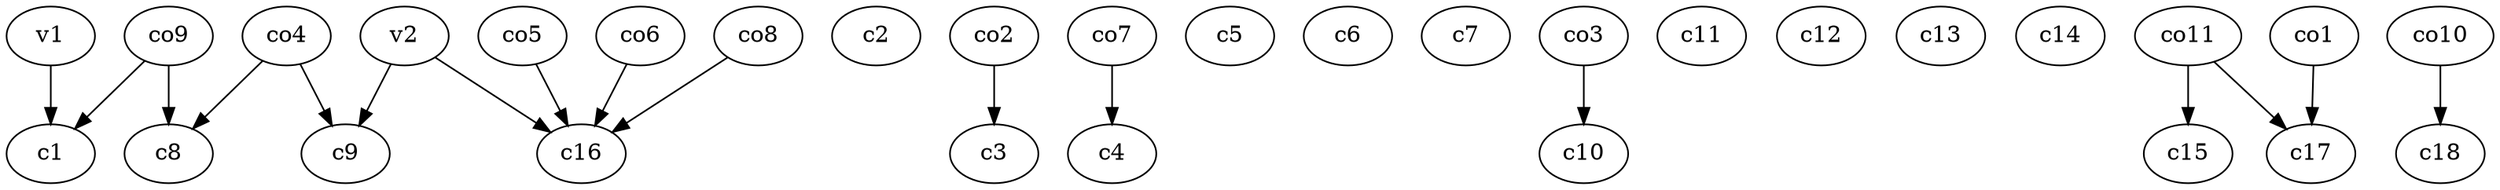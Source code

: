 strict digraph  {
c1;
c2;
c3;
c4;
c5;
c6;
c7;
c8;
c9;
c10;
c11;
c12;
c13;
c14;
c15;
c16;
c17;
c18;
v1;
v2;
co1;
co2;
co3;
co4;
co5;
co6;
co7;
co8;
co9;
co10;
co11;
v1 -> c1  [weight=1];
v2 -> c16  [weight=1];
v2 -> c9  [weight=1];
co1 -> c17  [weight=1];
co2 -> c3  [weight=1];
co3 -> c10  [weight=1];
co4 -> c8  [weight=1];
co4 -> c9  [weight=1];
co5 -> c16  [weight=1];
co6 -> c16  [weight=1];
co7 -> c4  [weight=1];
co8 -> c16  [weight=1];
co9 -> c8  [weight=1];
co9 -> c1  [weight=1];
co10 -> c18  [weight=1];
co11 -> c15  [weight=1];
co11 -> c17  [weight=1];
}
